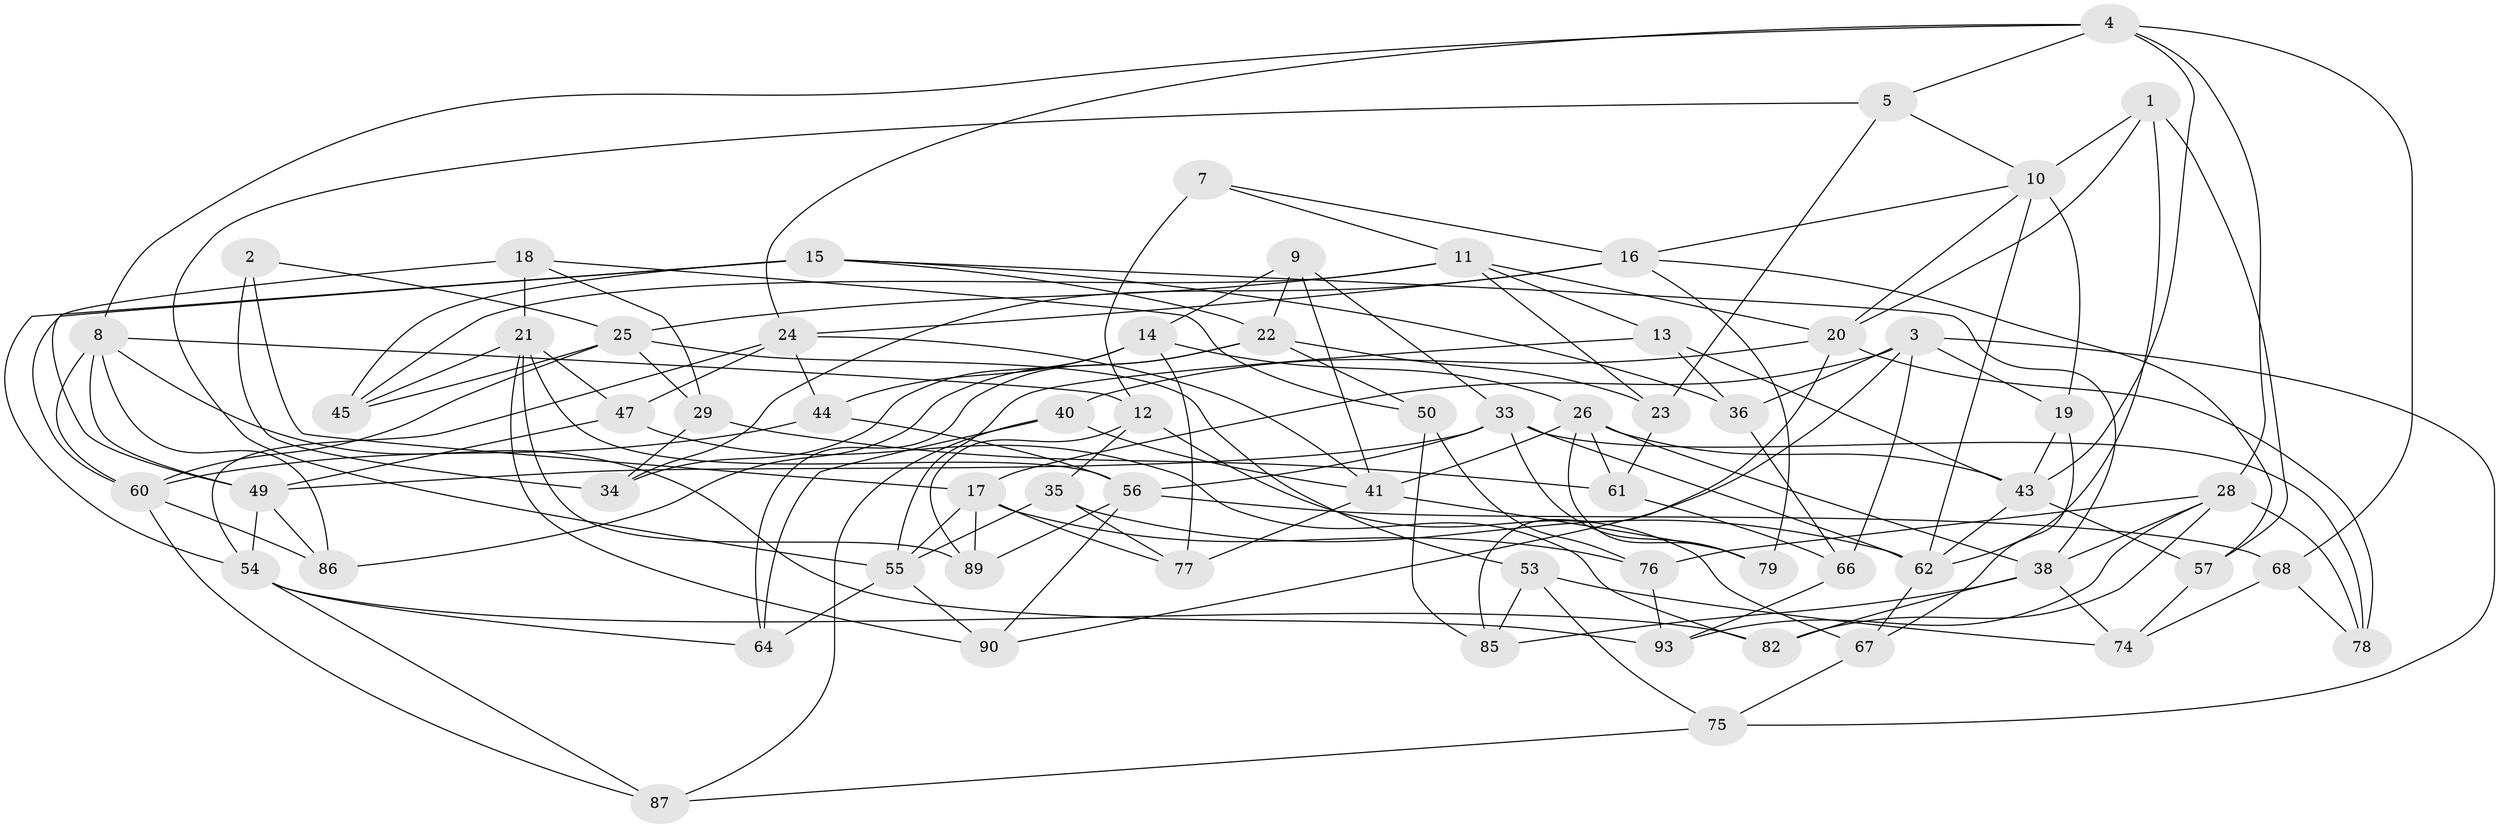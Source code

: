 // original degree distribution, {4: 1.0}
// Generated by graph-tools (version 1.1) at 2025/11/02/27/25 16:11:43]
// undirected, 65 vertices, 155 edges
graph export_dot {
graph [start="1"]
  node [color=gray90,style=filled];
  1;
  2;
  3 [super="+59"];
  4 [super="+6"];
  5;
  7;
  8 [super="+48"];
  9;
  10 [super="+70"];
  11 [super="+32"];
  12 [super="+27"];
  13;
  14 [super="+37"];
  15 [super="+39"];
  16 [super="+80"];
  17 [super="+42"];
  18;
  19;
  20 [super="+83"];
  21 [super="+73"];
  22 [super="+63"];
  23;
  24 [super="+58"];
  25 [super="+91"];
  26 [super="+30"];
  28 [super="+31"];
  29;
  33 [super="+52"];
  34 [super="+81"];
  35;
  36;
  38 [super="+51"];
  40;
  41 [super="+46"];
  43 [super="+65"];
  44;
  45;
  47;
  49 [super="+84"];
  50;
  53;
  54 [super="+88"];
  55 [super="+71"];
  56 [super="+72"];
  57;
  60 [super="+92"];
  61;
  62 [super="+69"];
  64;
  66;
  67;
  68;
  74;
  75;
  76;
  77;
  78;
  79;
  82;
  85;
  86;
  87;
  89;
  90;
  93;
  1 -- 57;
  1 -- 10;
  1 -- 20;
  1 -- 62;
  2 -- 25;
  2 -- 34 [weight=2];
  2 -- 17;
  3 -- 17;
  3 -- 66;
  3 -- 36;
  3 -- 19;
  3 -- 75;
  3 -- 90;
  4 -- 68;
  4 -- 43;
  4 -- 24;
  4 -- 8;
  4 -- 5;
  4 -- 28;
  5 -- 23;
  5 -- 55;
  5 -- 10;
  7 -- 16;
  7 -- 12 [weight=2];
  7 -- 11;
  8 -- 93;
  8 -- 49;
  8 -- 12;
  8 -- 86;
  8 -- 60;
  9 -- 14;
  9 -- 22;
  9 -- 33;
  9 -- 41;
  10 -- 62;
  10 -- 16;
  10 -- 19;
  10 -- 20;
  11 -- 25;
  11 -- 45;
  11 -- 20;
  11 -- 13;
  11 -- 23;
  12 -- 67;
  12 -- 89;
  12 -- 35;
  13 -- 55;
  13 -- 36;
  13 -- 43;
  14 -- 77;
  14 -- 34 [weight=2];
  14 -- 44;
  14 -- 26;
  15 -- 36;
  15 -- 22;
  15 -- 45;
  15 -- 38;
  15 -- 54;
  15 -- 60;
  16 -- 79;
  16 -- 57;
  16 -- 24;
  16 -- 34;
  17 -- 55;
  17 -- 76;
  17 -- 89;
  17 -- 77;
  18 -- 50;
  18 -- 29;
  18 -- 21;
  18 -- 49;
  19 -- 67;
  19 -- 43;
  20 -- 78;
  20 -- 40;
  20 -- 85;
  21 -- 47;
  21 -- 56;
  21 -- 89;
  21 -- 90;
  21 -- 45;
  22 -- 86;
  22 -- 64;
  22 -- 50;
  22 -- 23;
  23 -- 61;
  24 -- 44;
  24 -- 47;
  24 -- 54;
  24 -- 41;
  25 -- 29;
  25 -- 45;
  25 -- 60;
  25 -- 53;
  26 -- 41;
  26 -- 79;
  26 -- 38;
  26 -- 61;
  26 -- 43;
  28 -- 93;
  28 -- 76;
  28 -- 38;
  28 -- 82;
  28 -- 78;
  29 -- 61;
  29 -- 34;
  33 -- 62;
  33 -- 56;
  33 -- 79;
  33 -- 78;
  33 -- 49;
  35 -- 77;
  35 -- 55;
  35 -- 62;
  36 -- 66;
  38 -- 74;
  38 -- 82;
  38 -- 85;
  40 -- 87;
  40 -- 64;
  40 -- 41;
  41 -- 79;
  41 -- 77;
  43 -- 57;
  43 -- 62;
  44 -- 60;
  44 -- 56;
  47 -- 49;
  47 -- 82;
  49 -- 86;
  49 -- 54;
  50 -- 76;
  50 -- 85;
  53 -- 85;
  53 -- 75;
  53 -- 74;
  54 -- 64;
  54 -- 82;
  54 -- 87;
  55 -- 64;
  55 -- 90;
  56 -- 68;
  56 -- 89;
  56 -- 90;
  57 -- 74;
  60 -- 87;
  60 -- 86;
  61 -- 66;
  62 -- 67;
  66 -- 93;
  67 -- 75;
  68 -- 74;
  68 -- 78;
  75 -- 87;
  76 -- 93;
}
